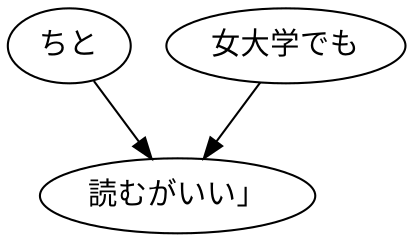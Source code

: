 digraph graph7092 {
	node0 [label="ちと"];
	node1 [label="女大学でも"];
	node2 [label="読むがいい」"];
	node0 -> node2;
	node1 -> node2;
}
